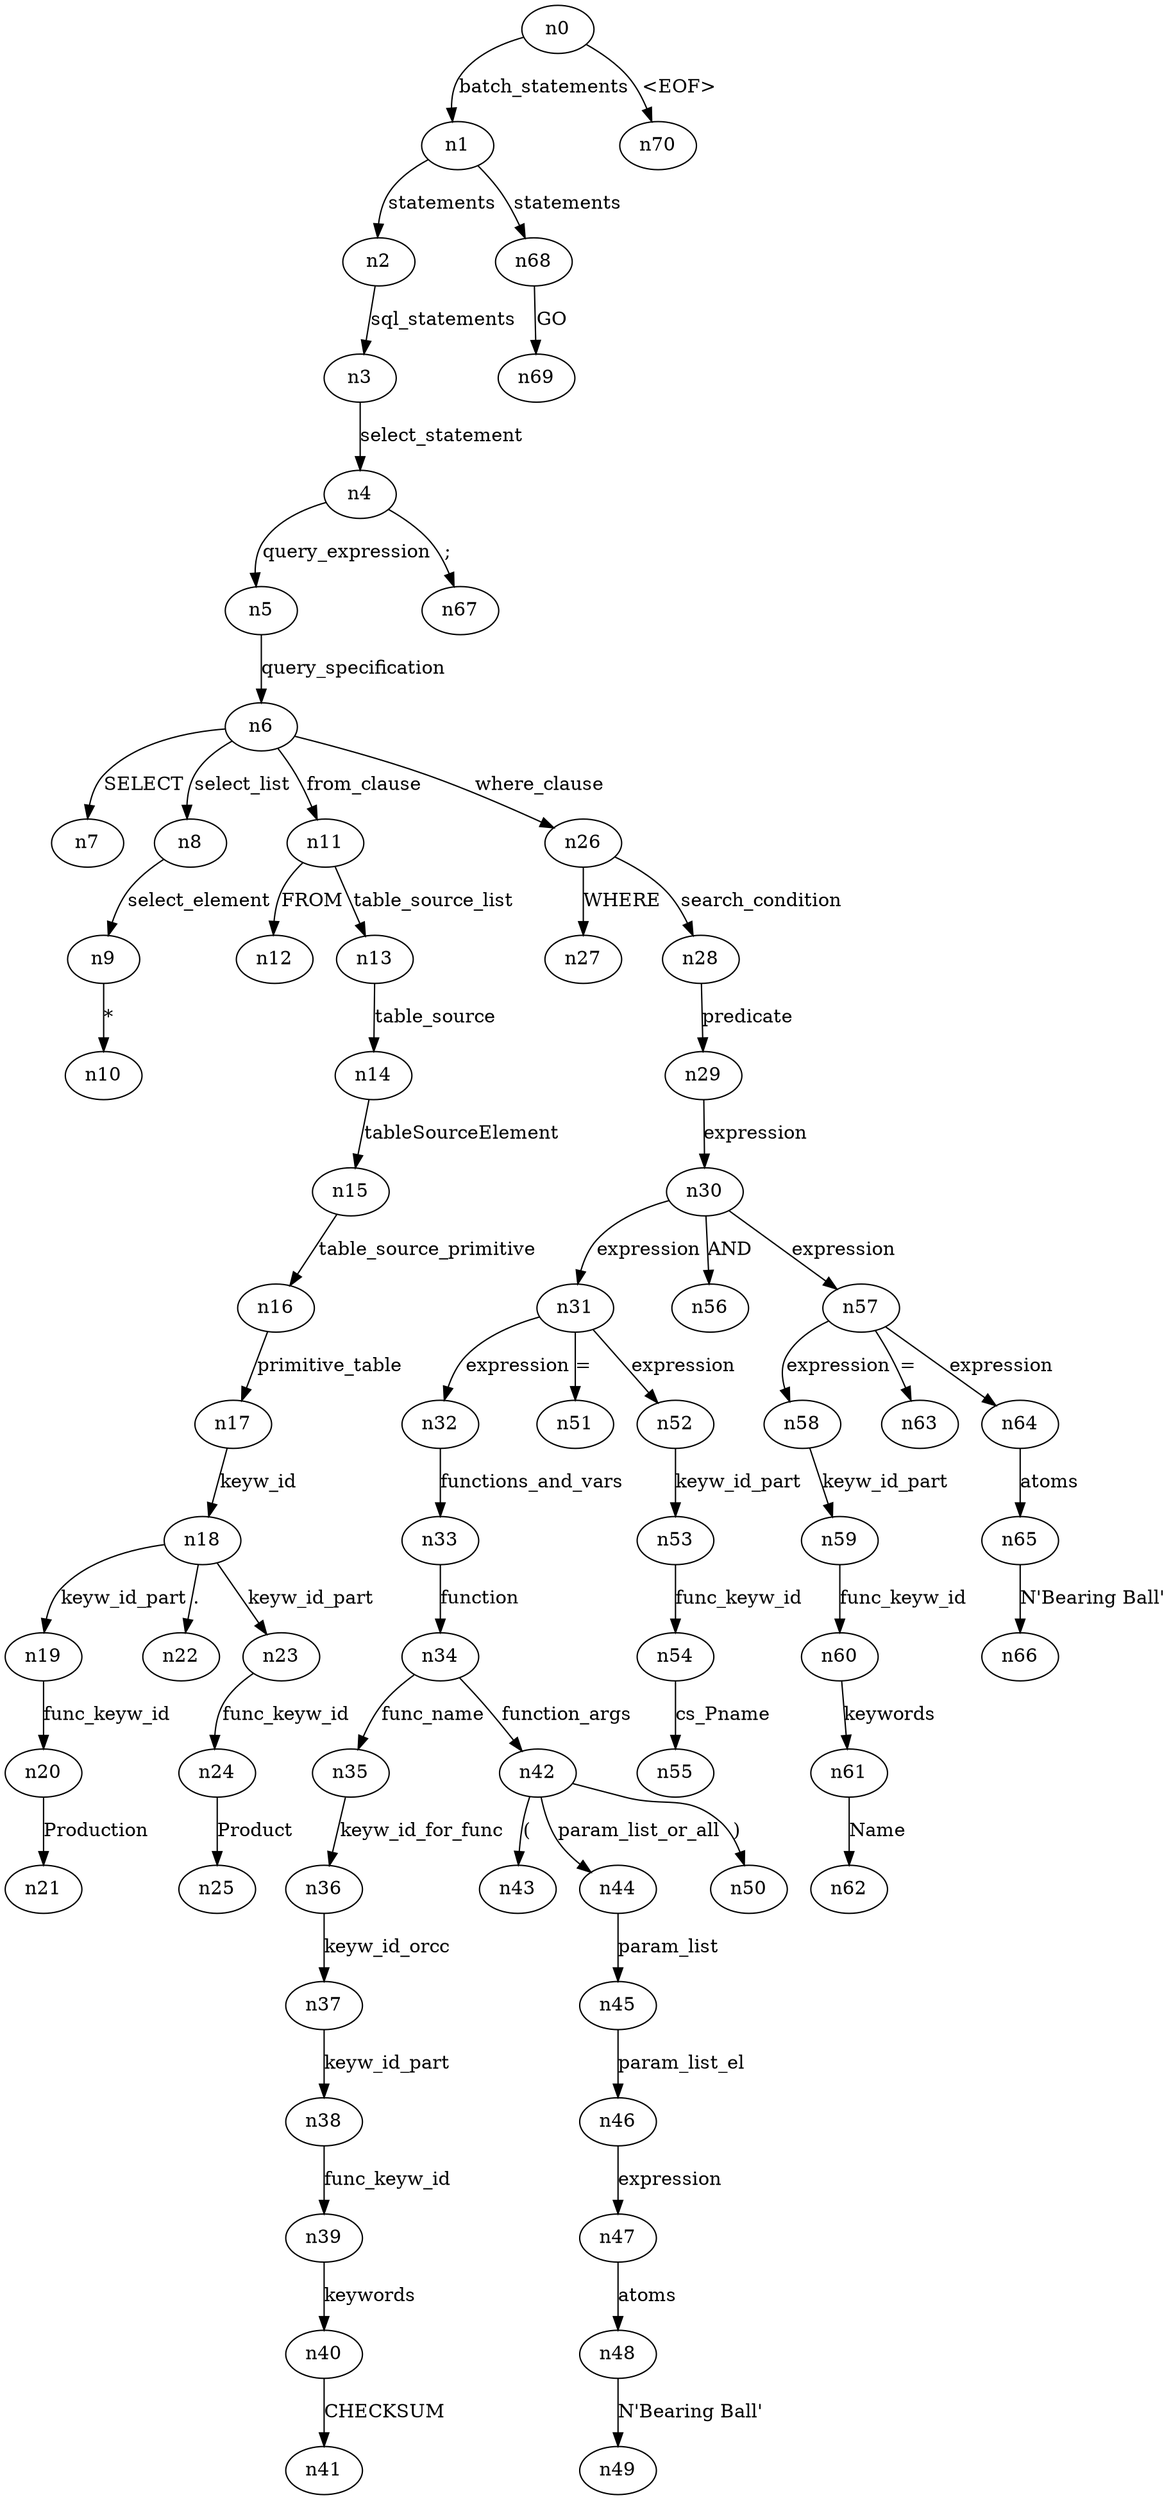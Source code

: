 digraph ParseTree {
  n0 -> n1 [label="batch_statements"];
  n1 -> n2 [label="statements"];
  n2 -> n3 [label="sql_statements"];
  n3 -> n4 [label="select_statement"];
  n4 -> n5 [label="query_expression"];
  n5 -> n6 [label="query_specification"];
  n6 -> n7 [label="SELECT"];
  n6 -> n8 [label="select_list"];
  n8 -> n9 [label="select_element"];
  n9 -> n10 [label="*"];
  n6 -> n11 [label="from_clause"];
  n11 -> n12 [label="FROM"];
  n11 -> n13 [label="table_source_list"];
  n13 -> n14 [label="table_source"];
  n14 -> n15 [label="tableSourceElement"];
  n15 -> n16 [label="table_source_primitive"];
  n16 -> n17 [label="primitive_table"];
  n17 -> n18 [label="keyw_id"];
  n18 -> n19 [label="keyw_id_part"];
  n19 -> n20 [label="func_keyw_id"];
  n20 -> n21 [label="Production"];
  n18 -> n22 [label="."];
  n18 -> n23 [label="keyw_id_part"];
  n23 -> n24 [label="func_keyw_id"];
  n24 -> n25 [label="Product"];
  n6 -> n26 [label="where_clause"];
  n26 -> n27 [label="WHERE"];
  n26 -> n28 [label="search_condition"];
  n28 -> n29 [label="predicate"];
  n29 -> n30 [label="expression"];
  n30 -> n31 [label="expression"];
  n31 -> n32 [label="expression"];
  n32 -> n33 [label="functions_and_vars"];
  n33 -> n34 [label="function"];
  n34 -> n35 [label="func_name"];
  n35 -> n36 [label="keyw_id_for_func"];
  n36 -> n37 [label="keyw_id_orcc"];
  n37 -> n38 [label="keyw_id_part"];
  n38 -> n39 [label="func_keyw_id"];
  n39 -> n40 [label="keywords"];
  n40 -> n41 [label="CHECKSUM"];
  n34 -> n42 [label="function_args"];
  n42 -> n43 [label="("];
  n42 -> n44 [label="param_list_or_all"];
  n44 -> n45 [label="param_list"];
  n45 -> n46 [label="param_list_el"];
  n46 -> n47 [label="expression"];
  n47 -> n48 [label="atoms"];
  n48 -> n49 [label="N'Bearing Ball'"];
  n42 -> n50 [label=")"];
  n31 -> n51 [label="="];
  n31 -> n52 [label="expression"];
  n52 -> n53 [label="keyw_id_part"];
  n53 -> n54 [label="func_keyw_id"];
  n54 -> n55 [label="cs_Pname"];
  n30 -> n56 [label="AND"];
  n30 -> n57 [label="expression"];
  n57 -> n58 [label="expression"];
  n58 -> n59 [label="keyw_id_part"];
  n59 -> n60 [label="func_keyw_id"];
  n60 -> n61 [label="keywords"];
  n61 -> n62 [label="Name"];
  n57 -> n63 [label="="];
  n57 -> n64 [label="expression"];
  n64 -> n65 [label="atoms"];
  n65 -> n66 [label="N'Bearing Ball'"];
  n4 -> n67 [label=";"];
  n1 -> n68 [label="statements"];
  n68 -> n69 [label="GO"];
  n0 -> n70 [label="<EOF>"];
}